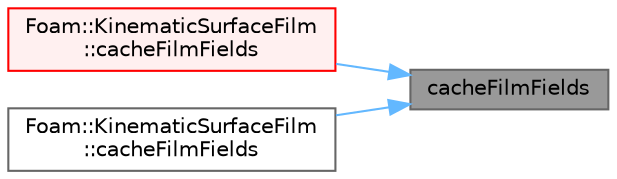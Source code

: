 digraph "cacheFilmFields"
{
 // LATEX_PDF_SIZE
  bgcolor="transparent";
  edge [fontname=Helvetica,fontsize=10,labelfontname=Helvetica,labelfontsize=10];
  node [fontname=Helvetica,fontsize=10,shape=box,height=0.2,width=0.4];
  rankdir="RL";
  Node1 [id="Node000001",label="cacheFilmFields",height=0.2,width=0.4,color="gray40", fillcolor="grey60", style="filled", fontcolor="black",tooltip=" "];
  Node1 -> Node2 [id="edge1_Node000001_Node000002",dir="back",color="steelblue1",style="solid",tooltip=" "];
  Node2 [id="Node000002",label="Foam::KinematicSurfaceFilm\l::cacheFilmFields",height=0.2,width=0.4,color="red", fillcolor="#FFF0F0", style="filled",URL="$classFoam_1_1KinematicSurfaceFilm.html#a09328e8419c9239904dcc76d5991a445",tooltip=" "];
  Node1 -> Node5 [id="edge2_Node000001_Node000005",dir="back",color="steelblue1",style="solid",tooltip=" "];
  Node5 [id="Node000005",label="Foam::KinematicSurfaceFilm\l::cacheFilmFields",height=0.2,width=0.4,color="grey40", fillcolor="white", style="filled",URL="$classFoam_1_1KinematicSurfaceFilm.html#a16cfdf35c4f1ea0e2c9c703106b86357",tooltip=" "];
}

